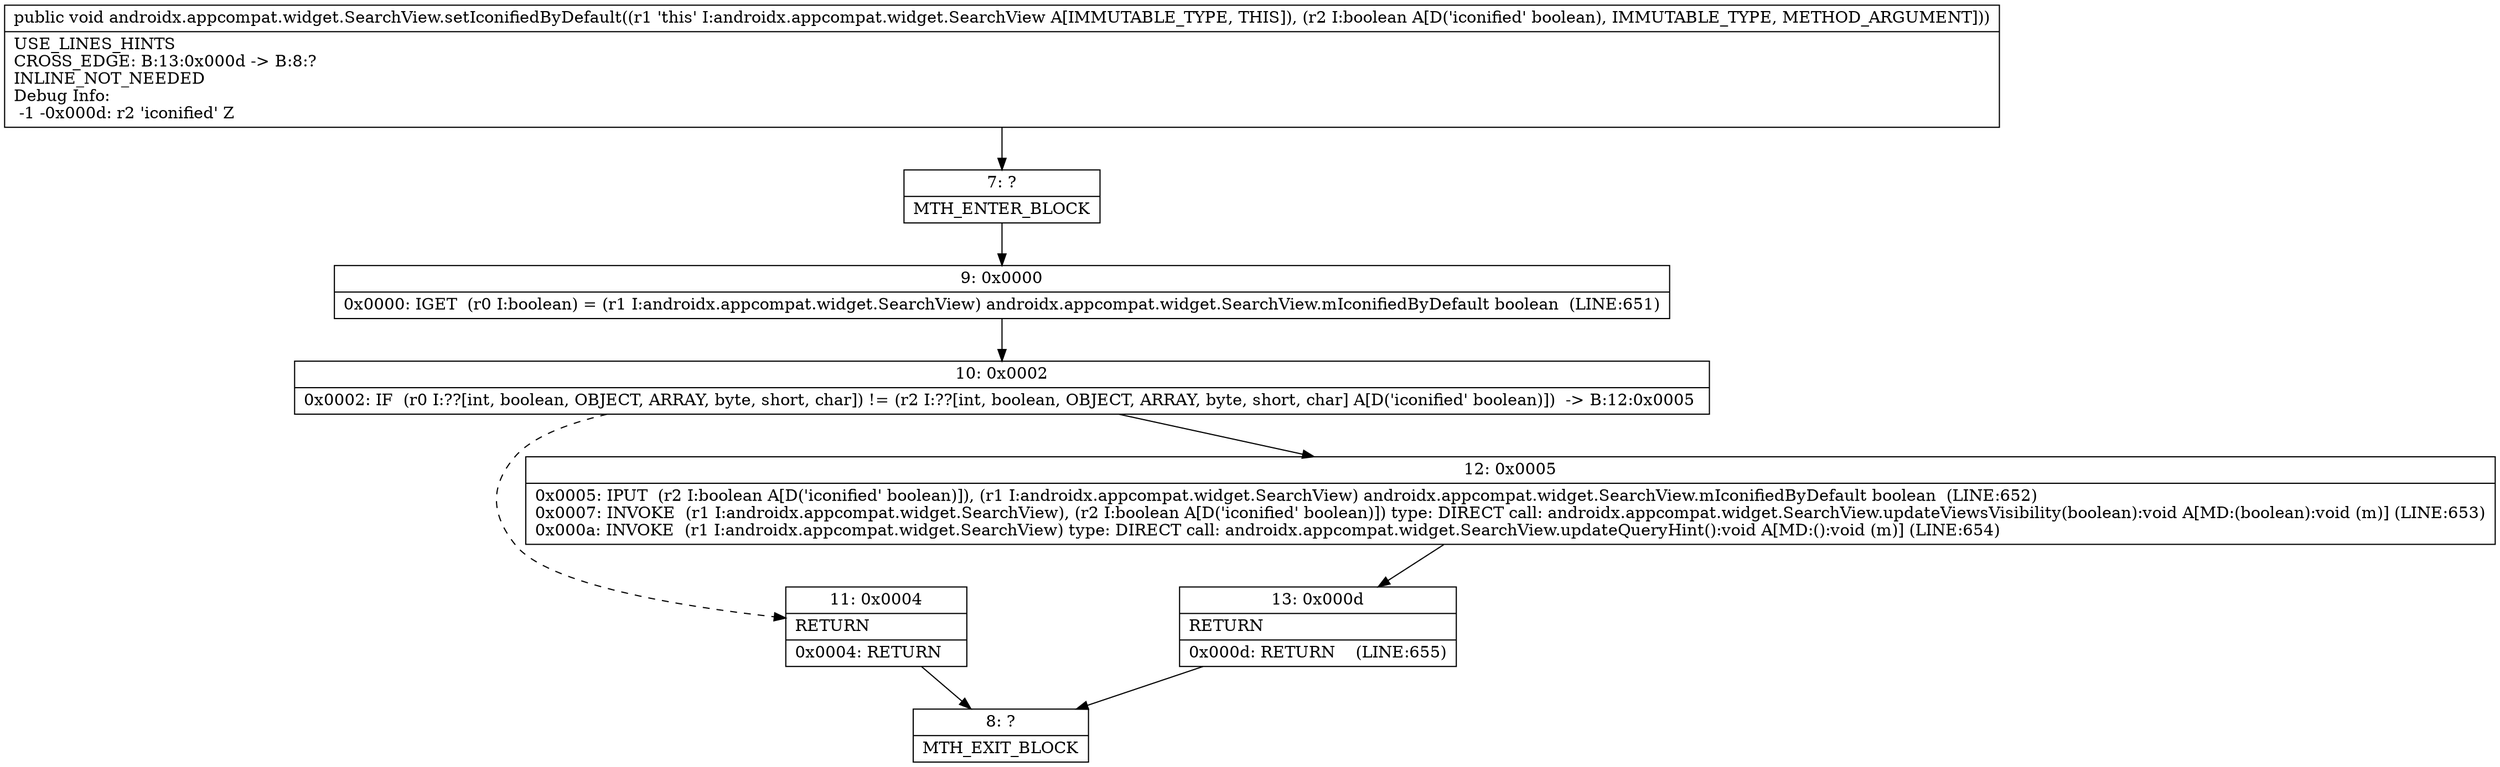 digraph "CFG forandroidx.appcompat.widget.SearchView.setIconifiedByDefault(Z)V" {
Node_7 [shape=record,label="{7\:\ ?|MTH_ENTER_BLOCK\l}"];
Node_9 [shape=record,label="{9\:\ 0x0000|0x0000: IGET  (r0 I:boolean) = (r1 I:androidx.appcompat.widget.SearchView) androidx.appcompat.widget.SearchView.mIconifiedByDefault boolean  (LINE:651)\l}"];
Node_10 [shape=record,label="{10\:\ 0x0002|0x0002: IF  (r0 I:??[int, boolean, OBJECT, ARRAY, byte, short, char]) != (r2 I:??[int, boolean, OBJECT, ARRAY, byte, short, char] A[D('iconified' boolean)])  \-\> B:12:0x0005 \l}"];
Node_11 [shape=record,label="{11\:\ 0x0004|RETURN\l|0x0004: RETURN   \l}"];
Node_8 [shape=record,label="{8\:\ ?|MTH_EXIT_BLOCK\l}"];
Node_12 [shape=record,label="{12\:\ 0x0005|0x0005: IPUT  (r2 I:boolean A[D('iconified' boolean)]), (r1 I:androidx.appcompat.widget.SearchView) androidx.appcompat.widget.SearchView.mIconifiedByDefault boolean  (LINE:652)\l0x0007: INVOKE  (r1 I:androidx.appcompat.widget.SearchView), (r2 I:boolean A[D('iconified' boolean)]) type: DIRECT call: androidx.appcompat.widget.SearchView.updateViewsVisibility(boolean):void A[MD:(boolean):void (m)] (LINE:653)\l0x000a: INVOKE  (r1 I:androidx.appcompat.widget.SearchView) type: DIRECT call: androidx.appcompat.widget.SearchView.updateQueryHint():void A[MD:():void (m)] (LINE:654)\l}"];
Node_13 [shape=record,label="{13\:\ 0x000d|RETURN\l|0x000d: RETURN    (LINE:655)\l}"];
MethodNode[shape=record,label="{public void androidx.appcompat.widget.SearchView.setIconifiedByDefault((r1 'this' I:androidx.appcompat.widget.SearchView A[IMMUTABLE_TYPE, THIS]), (r2 I:boolean A[D('iconified' boolean), IMMUTABLE_TYPE, METHOD_ARGUMENT]))  | USE_LINES_HINTS\lCROSS_EDGE: B:13:0x000d \-\> B:8:?\lINLINE_NOT_NEEDED\lDebug Info:\l  \-1 \-0x000d: r2 'iconified' Z\l}"];
MethodNode -> Node_7;Node_7 -> Node_9;
Node_9 -> Node_10;
Node_10 -> Node_11[style=dashed];
Node_10 -> Node_12;
Node_11 -> Node_8;
Node_12 -> Node_13;
Node_13 -> Node_8;
}

